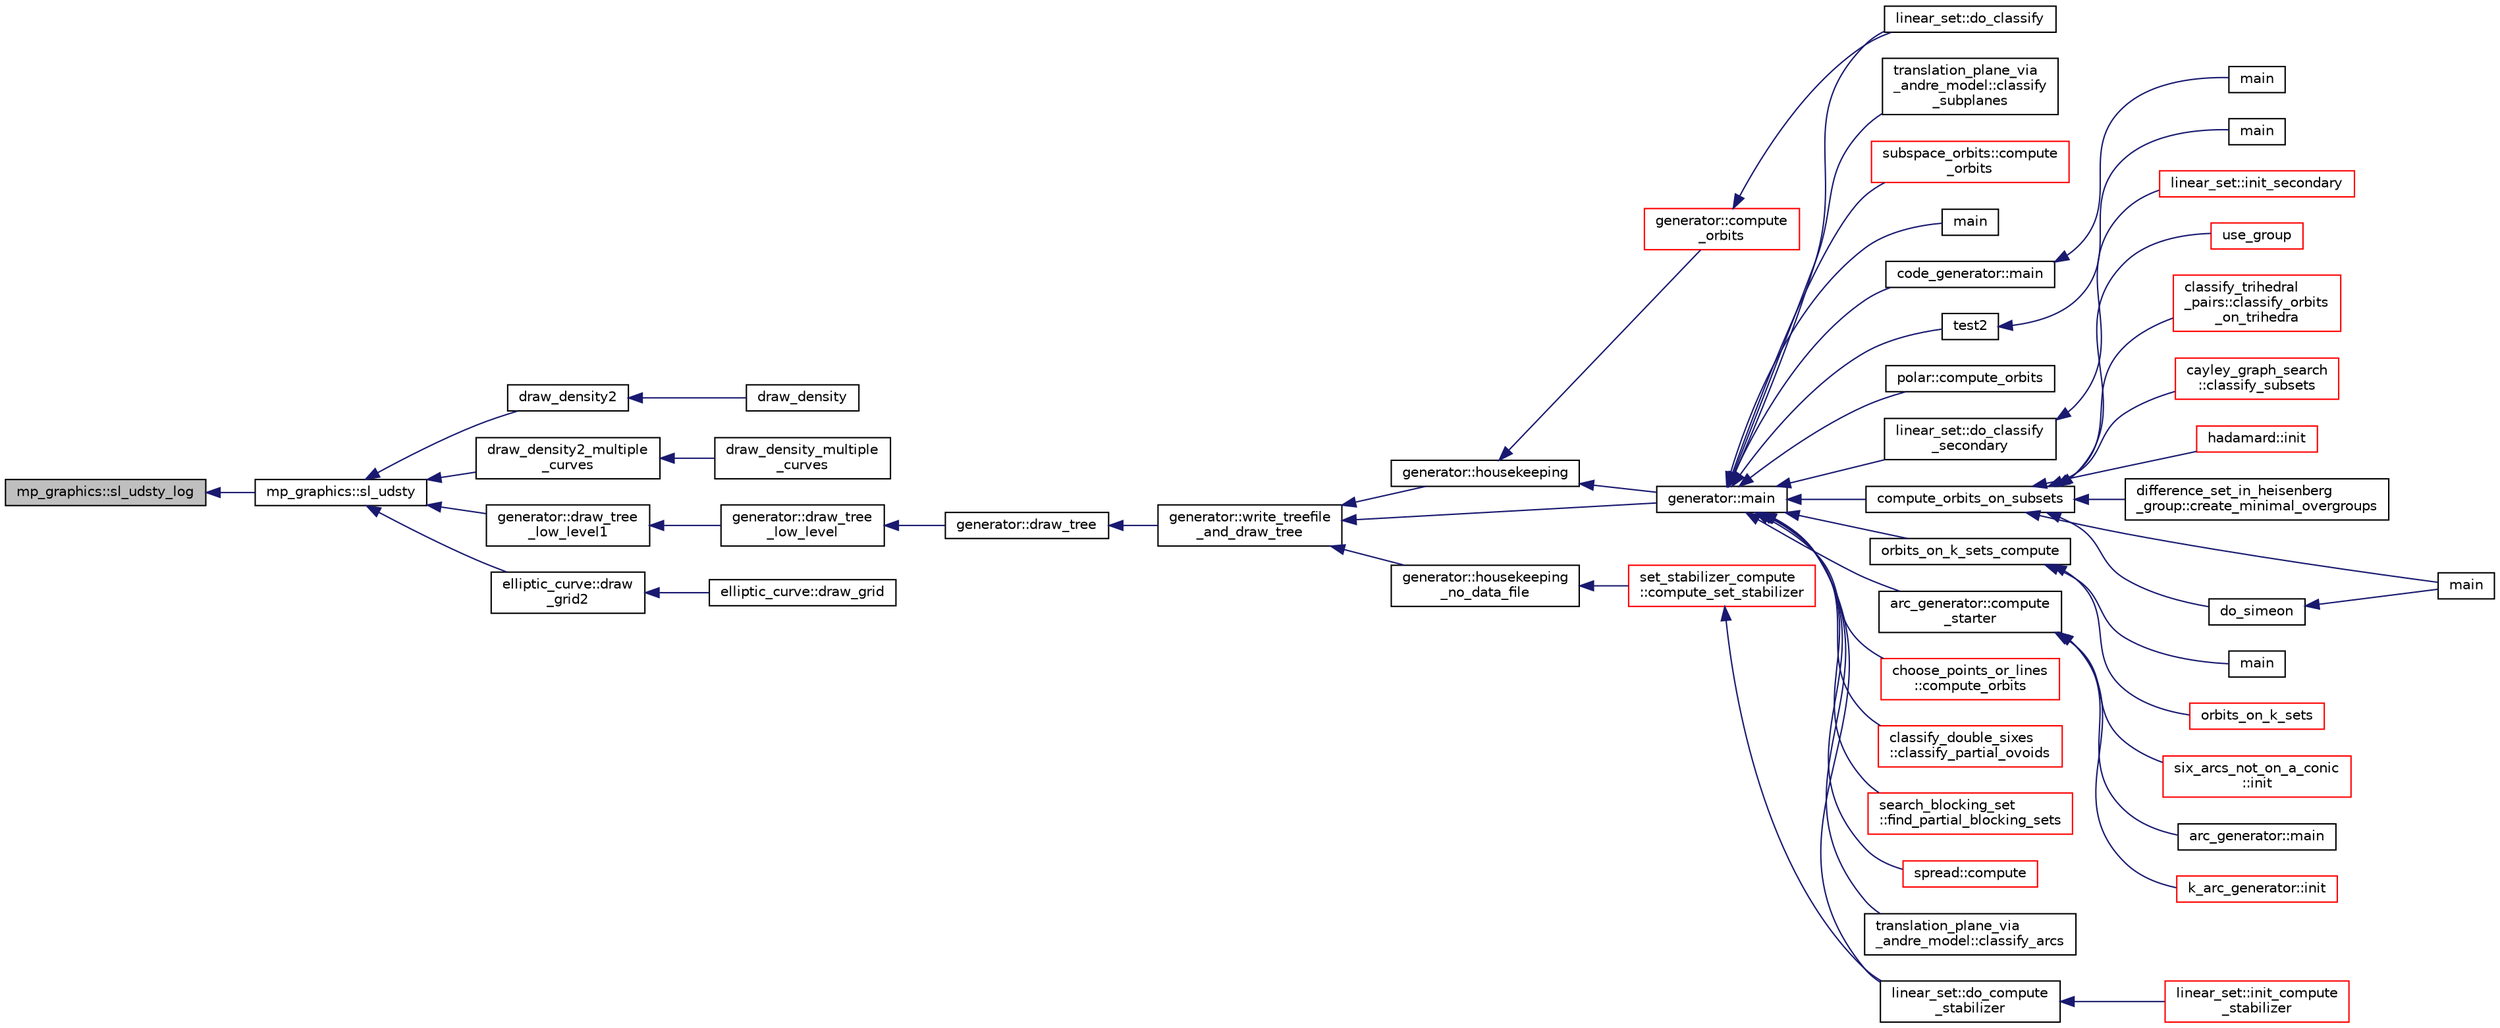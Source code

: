digraph "mp_graphics::sl_udsty_log"
{
  edge [fontname="Helvetica",fontsize="10",labelfontname="Helvetica",labelfontsize="10"];
  node [fontname="Helvetica",fontsize="10",shape=record];
  rankdir="LR";
  Node7257 [label="mp_graphics::sl_udsty_log",height=0.2,width=0.4,color="black", fillcolor="grey75", style="filled", fontcolor="black"];
  Node7257 -> Node7258 [dir="back",color="midnightblue",fontsize="10",style="solid",fontname="Helvetica"];
  Node7258 [label="mp_graphics::sl_udsty",height=0.2,width=0.4,color="black", fillcolor="white", style="filled",URL="$da/d2c/classmp__graphics.html#a66dd75ae04c9254e760ea479ee66946c"];
  Node7258 -> Node7259 [dir="back",color="midnightblue",fontsize="10",style="solid",fontname="Helvetica"];
  Node7259 [label="draw_density2",height=0.2,width=0.4,color="black", fillcolor="white", style="filled",URL="$de/dea/plot_8_c.html#a4325acc4eb31709cb6d3e5055c5196de"];
  Node7259 -> Node7260 [dir="back",color="midnightblue",fontsize="10",style="solid",fontname="Helvetica"];
  Node7260 [label="draw_density",height=0.2,width=0.4,color="black", fillcolor="white", style="filled",URL="$de/dea/plot_8_c.html#aacb709615412b4c930421172d579dbba"];
  Node7258 -> Node7261 [dir="back",color="midnightblue",fontsize="10",style="solid",fontname="Helvetica"];
  Node7261 [label="draw_density2_multiple\l_curves",height=0.2,width=0.4,color="black", fillcolor="white", style="filled",URL="$de/dea/plot_8_c.html#ac9b4203b5c6e28f5af87331deeb2142b"];
  Node7261 -> Node7262 [dir="back",color="midnightblue",fontsize="10",style="solid",fontname="Helvetica"];
  Node7262 [label="draw_density_multiple\l_curves",height=0.2,width=0.4,color="black", fillcolor="white", style="filled",URL="$de/dea/plot_8_c.html#ae8316e657aaea4fb3b6056fa2079764e"];
  Node7258 -> Node7263 [dir="back",color="midnightblue",fontsize="10",style="solid",fontname="Helvetica"];
  Node7263 [label="generator::draw_tree\l_low_level1",height=0.2,width=0.4,color="black", fillcolor="white", style="filled",URL="$d7/d73/classgenerator.html#a05c91a8f773c25fbad2e806201d5f0d3"];
  Node7263 -> Node7264 [dir="back",color="midnightblue",fontsize="10",style="solid",fontname="Helvetica"];
  Node7264 [label="generator::draw_tree\l_low_level",height=0.2,width=0.4,color="black", fillcolor="white", style="filled",URL="$d7/d73/classgenerator.html#a7ec4c0902ecfc19049792b60526ae446"];
  Node7264 -> Node7265 [dir="back",color="midnightblue",fontsize="10",style="solid",fontname="Helvetica"];
  Node7265 [label="generator::draw_tree",height=0.2,width=0.4,color="black", fillcolor="white", style="filled",URL="$d7/d73/classgenerator.html#ae3d68e3de8f4a5decdaef2d8008cd4a6"];
  Node7265 -> Node7266 [dir="back",color="midnightblue",fontsize="10",style="solid",fontname="Helvetica"];
  Node7266 [label="generator::write_treefile\l_and_draw_tree",height=0.2,width=0.4,color="black", fillcolor="white", style="filled",URL="$d7/d73/classgenerator.html#a70c78f45dba413014287e8cde2f7d6b5"];
  Node7266 -> Node7267 [dir="back",color="midnightblue",fontsize="10",style="solid",fontname="Helvetica"];
  Node7267 [label="generator::main",height=0.2,width=0.4,color="black", fillcolor="white", style="filled",URL="$d7/d73/classgenerator.html#a01abff8e9f231bf0d82e2e8e0061f242"];
  Node7267 -> Node7268 [dir="back",color="midnightblue",fontsize="10",style="solid",fontname="Helvetica"];
  Node7268 [label="main",height=0.2,width=0.4,color="black", fillcolor="white", style="filled",URL="$d2/d11/codes_8h.html#a217dbf8b442f20279ea00b898af96f52"];
  Node7267 -> Node7269 [dir="back",color="midnightblue",fontsize="10",style="solid",fontname="Helvetica"];
  Node7269 [label="code_generator::main",height=0.2,width=0.4,color="black", fillcolor="white", style="filled",URL="$db/d37/classcode__generator.html#ab3cf3a306e4032c2b471ac95321c599f"];
  Node7269 -> Node7270 [dir="back",color="midnightblue",fontsize="10",style="solid",fontname="Helvetica"];
  Node7270 [label="main",height=0.2,width=0.4,color="black", fillcolor="white", style="filled",URL="$d4/d4f/codes_8_c.html#a217dbf8b442f20279ea00b898af96f52"];
  Node7267 -> Node7271 [dir="back",color="midnightblue",fontsize="10",style="solid",fontname="Helvetica"];
  Node7271 [label="test2",height=0.2,width=0.4,color="black", fillcolor="white", style="filled",URL="$d9/db0/factor__space_8_c.html#a39d73a812e5fd8f1bc111e948368cb10"];
  Node7271 -> Node7272 [dir="back",color="midnightblue",fontsize="10",style="solid",fontname="Helvetica"];
  Node7272 [label="main",height=0.2,width=0.4,color="black", fillcolor="white", style="filled",URL="$d9/db0/factor__space_8_c.html#a3c04138a5bfe5d72780bb7e82a18e627"];
  Node7267 -> Node7273 [dir="back",color="midnightblue",fontsize="10",style="solid",fontname="Helvetica"];
  Node7273 [label="polar::compute_orbits",height=0.2,width=0.4,color="black", fillcolor="white", style="filled",URL="$da/d1c/classpolar.html#ac4c3c4f95d14c74ff4a3ec3f3479a1da"];
  Node7267 -> Node7274 [dir="back",color="midnightblue",fontsize="10",style="solid",fontname="Helvetica"];
  Node7274 [label="linear_set::do_classify",height=0.2,width=0.4,color="black", fillcolor="white", style="filled",URL="$dd/d86/classlinear__set.html#a3eb2dbce7fa8b71901dfc12f288ddd0c"];
  Node7267 -> Node7275 [dir="back",color="midnightblue",fontsize="10",style="solid",fontname="Helvetica"];
  Node7275 [label="linear_set::do_classify\l_secondary",height=0.2,width=0.4,color="black", fillcolor="white", style="filled",URL="$dd/d86/classlinear__set.html#a47eb7f9995f3343abd3bdfbf9a9a9162"];
  Node7275 -> Node7276 [dir="back",color="midnightblue",fontsize="10",style="solid",fontname="Helvetica"];
  Node7276 [label="linear_set::init_secondary",height=0.2,width=0.4,color="red", fillcolor="white", style="filled",URL="$dd/d86/classlinear__set.html#a7bf8cd7805559b5762921687a7c1ed97"];
  Node7267 -> Node7278 [dir="back",color="midnightblue",fontsize="10",style="solid",fontname="Helvetica"];
  Node7278 [label="linear_set::do_compute\l_stabilizer",height=0.2,width=0.4,color="black", fillcolor="white", style="filled",URL="$dd/d86/classlinear__set.html#ae8f58ded28fb5370f4459cca42b7463b"];
  Node7278 -> Node7279 [dir="back",color="midnightblue",fontsize="10",style="solid",fontname="Helvetica"];
  Node7279 [label="linear_set::init_compute\l_stabilizer",height=0.2,width=0.4,color="red", fillcolor="white", style="filled",URL="$dd/d86/classlinear__set.html#a0cc3eaec1896fdc977b62e94623b055b"];
  Node7267 -> Node7281 [dir="back",color="midnightblue",fontsize="10",style="solid",fontname="Helvetica"];
  Node7281 [label="compute_orbits_on_subsets",height=0.2,width=0.4,color="black", fillcolor="white", style="filled",URL="$d3/d35/snakes__and__ladders__global_8_c.html#af33697aede0480110b1227f727252637"];
  Node7281 -> Node7282 [dir="back",color="midnightblue",fontsize="10",style="solid",fontname="Helvetica"];
  Node7282 [label="cayley_graph_search\l::classify_subsets",height=0.2,width=0.4,color="red", fillcolor="white", style="filled",URL="$de/dae/classcayley__graph__search.html#a4cf8a90752e018a281481ac80ad52c4b"];
  Node7281 -> Node7285 [dir="back",color="midnightblue",fontsize="10",style="solid",fontname="Helvetica"];
  Node7285 [label="hadamard::init",height=0.2,width=0.4,color="red", fillcolor="white", style="filled",URL="$d7/dbb/classhadamard.html#a16af359850b8bdd0d2a73e260d496c33"];
  Node7281 -> Node7287 [dir="back",color="midnightblue",fontsize="10",style="solid",fontname="Helvetica"];
  Node7287 [label="difference_set_in_heisenberg\l_group::create_minimal_overgroups",height=0.2,width=0.4,color="black", fillcolor="white", style="filled",URL="$de/d8a/classdifference__set__in__heisenberg__group.html#a9bde5ad5da3ebaebf98fbfd3e8110b79"];
  Node7281 -> Node7288 [dir="back",color="midnightblue",fontsize="10",style="solid",fontname="Helvetica"];
  Node7288 [label="main",height=0.2,width=0.4,color="black", fillcolor="white", style="filled",URL="$d5/d13/simeon_8_c.html#ae66f6b31b5ad750f1fe042a706a4e3d4"];
  Node7281 -> Node7289 [dir="back",color="midnightblue",fontsize="10",style="solid",fontname="Helvetica"];
  Node7289 [label="do_simeon",height=0.2,width=0.4,color="black", fillcolor="white", style="filled",URL="$d5/d13/simeon_8_c.html#a36cf3f9cb484fa44da7a7dfcbe9385d0"];
  Node7289 -> Node7288 [dir="back",color="midnightblue",fontsize="10",style="solid",fontname="Helvetica"];
  Node7281 -> Node7290 [dir="back",color="midnightblue",fontsize="10",style="solid",fontname="Helvetica"];
  Node7290 [label="use_group",height=0.2,width=0.4,color="red", fillcolor="white", style="filled",URL="$d9/d9f/all__cliques_8_c.html#aba62531e97173264c39afe2c7857af31"];
  Node7281 -> Node7292 [dir="back",color="midnightblue",fontsize="10",style="solid",fontname="Helvetica"];
  Node7292 [label="classify_trihedral\l_pairs::classify_orbits\l_on_trihedra",height=0.2,width=0.4,color="red", fillcolor="white", style="filled",URL="$d1/d21/classclassify__trihedral__pairs.html#a99625621bfba4bb65b3d60304b306539"];
  Node7267 -> Node7299 [dir="back",color="midnightblue",fontsize="10",style="solid",fontname="Helvetica"];
  Node7299 [label="orbits_on_k_sets_compute",height=0.2,width=0.4,color="black", fillcolor="white", style="filled",URL="$d3/d35/snakes__and__ladders__global_8_c.html#a96743526b15703539d544499276aaa71"];
  Node7299 -> Node7300 [dir="back",color="midnightblue",fontsize="10",style="solid",fontname="Helvetica"];
  Node7300 [label="main",height=0.2,width=0.4,color="black", fillcolor="white", style="filled",URL="$d9/d5f/example__fano__plane_8_c.html#ae66f6b31b5ad750f1fe042a706a4e3d4"];
  Node7299 -> Node7301 [dir="back",color="midnightblue",fontsize="10",style="solid",fontname="Helvetica"];
  Node7301 [label="orbits_on_k_sets",height=0.2,width=0.4,color="red", fillcolor="white", style="filled",URL="$d3/d35/snakes__and__ladders__global_8_c.html#afe3d79116aa8b4d1a93d444a3a979b6e"];
  Node7267 -> Node7310 [dir="back",color="midnightblue",fontsize="10",style="solid",fontname="Helvetica"];
  Node7310 [label="arc_generator::compute\l_starter",height=0.2,width=0.4,color="black", fillcolor="white", style="filled",URL="$d4/d21/classarc__generator.html#aad1dcec3a1c302e743d574bd1ac857d9"];
  Node7310 -> Node7309 [dir="back",color="midnightblue",fontsize="10",style="solid",fontname="Helvetica"];
  Node7309 [label="arc_generator::main",height=0.2,width=0.4,color="black", fillcolor="white", style="filled",URL="$d4/d21/classarc__generator.html#ad80140b51b165dad1fe6ab232be7829a"];
  Node7310 -> Node7311 [dir="back",color="midnightblue",fontsize="10",style="solid",fontname="Helvetica"];
  Node7311 [label="k_arc_generator::init",height=0.2,width=0.4,color="red", fillcolor="white", style="filled",URL="$d6/dd8/classk__arc__generator.html#a6036d9f52ede9f8ca681505626b5361d"];
  Node7310 -> Node7313 [dir="back",color="midnightblue",fontsize="10",style="solid",fontname="Helvetica"];
  Node7313 [label="six_arcs_not_on_a_conic\l::init",height=0.2,width=0.4,color="red", fillcolor="white", style="filled",URL="$d8/de6/classsix__arcs__not__on__a__conic.html#a7a4d5cf8a098488729934cfa8a70944a"];
  Node7267 -> Node7315 [dir="back",color="midnightblue",fontsize="10",style="solid",fontname="Helvetica"];
  Node7315 [label="choose_points_or_lines\l::compute_orbits",height=0.2,width=0.4,color="red", fillcolor="white", style="filled",URL="$d6/d75/classchoose__points__or__lines.html#adc353e2d41dc8a39563322c8cdd85f61"];
  Node7267 -> Node7317 [dir="back",color="midnightblue",fontsize="10",style="solid",fontname="Helvetica"];
  Node7317 [label="classify_double_sixes\l::classify_partial_ovoids",height=0.2,width=0.4,color="red", fillcolor="white", style="filled",URL="$dd/d23/classclassify__double__sixes.html#a2253fca143a0e8a3e39655eb05668ae9"];
  Node7267 -> Node7319 [dir="back",color="midnightblue",fontsize="10",style="solid",fontname="Helvetica"];
  Node7319 [label="search_blocking_set\l::find_partial_blocking_sets",height=0.2,width=0.4,color="red", fillcolor="white", style="filled",URL="$dc/d36/classsearch__blocking__set.html#ad3fdb3d356db75a02c406bc9d4e9e9b6"];
  Node7267 -> Node7321 [dir="back",color="midnightblue",fontsize="10",style="solid",fontname="Helvetica"];
  Node7321 [label="spread::compute",height=0.2,width=0.4,color="red", fillcolor="white", style="filled",URL="$da/dc1/classspread.html#a9674466d3e03b8dad79882299c638a21"];
  Node7267 -> Node7323 [dir="back",color="midnightblue",fontsize="10",style="solid",fontname="Helvetica"];
  Node7323 [label="translation_plane_via\l_andre_model::classify_arcs",height=0.2,width=0.4,color="black", fillcolor="white", style="filled",URL="$d1/dcc/classtranslation__plane__via__andre__model.html#ac8f002e812a8b152d41e806688601c5e"];
  Node7267 -> Node7324 [dir="back",color="midnightblue",fontsize="10",style="solid",fontname="Helvetica"];
  Node7324 [label="translation_plane_via\l_andre_model::classify\l_subplanes",height=0.2,width=0.4,color="black", fillcolor="white", style="filled",URL="$d1/dcc/classtranslation__plane__via__andre__model.html#a794fefa95f0a7f7b887133375988ee55"];
  Node7267 -> Node7325 [dir="back",color="midnightblue",fontsize="10",style="solid",fontname="Helvetica"];
  Node7325 [label="subspace_orbits::compute\l_orbits",height=0.2,width=0.4,color="red", fillcolor="white", style="filled",URL="$d2/d9f/classsubspace__orbits.html#a2778f8d49cde1675de1ef6acfe180b63"];
  Node7266 -> Node7327 [dir="back",color="midnightblue",fontsize="10",style="solid",fontname="Helvetica"];
  Node7327 [label="generator::housekeeping",height=0.2,width=0.4,color="black", fillcolor="white", style="filled",URL="$d7/d73/classgenerator.html#aaf2bd92e8f74eb9fbc3244a6dde6f78c"];
  Node7327 -> Node7328 [dir="back",color="midnightblue",fontsize="10",style="solid",fontname="Helvetica"];
  Node7328 [label="generator::compute\l_orbits",height=0.2,width=0.4,color="red", fillcolor="white", style="filled",URL="$d7/d73/classgenerator.html#a23989bc20ecaaed39c4119c758367f40"];
  Node7328 -> Node7274 [dir="back",color="midnightblue",fontsize="10",style="solid",fontname="Helvetica"];
  Node7327 -> Node7267 [dir="back",color="midnightblue",fontsize="10",style="solid",fontname="Helvetica"];
  Node7266 -> Node7330 [dir="back",color="midnightblue",fontsize="10",style="solid",fontname="Helvetica"];
  Node7330 [label="generator::housekeeping\l_no_data_file",height=0.2,width=0.4,color="black", fillcolor="white", style="filled",URL="$d7/d73/classgenerator.html#a6c09d8dc65abd5c79f3310e8293a56d8"];
  Node7330 -> Node7331 [dir="back",color="midnightblue",fontsize="10",style="solid",fontname="Helvetica"];
  Node7331 [label="set_stabilizer_compute\l::compute_set_stabilizer",height=0.2,width=0.4,color="red", fillcolor="white", style="filled",URL="$d8/dc6/classset__stabilizer__compute.html#ad4f92074322e98c7cd0ed5d4f8486b76"];
  Node7331 -> Node7278 [dir="back",color="midnightblue",fontsize="10",style="solid",fontname="Helvetica"];
  Node7258 -> Node7336 [dir="back",color="midnightblue",fontsize="10",style="solid",fontname="Helvetica"];
  Node7336 [label="elliptic_curve::draw\l_grid2",height=0.2,width=0.4,color="black", fillcolor="white", style="filled",URL="$d3/dea/classelliptic__curve.html#a20f858541aed9bfaabdf69b10f18cdbe"];
  Node7336 -> Node7337 [dir="back",color="midnightblue",fontsize="10",style="solid",fontname="Helvetica"];
  Node7337 [label="elliptic_curve::draw_grid",height=0.2,width=0.4,color="black", fillcolor="white", style="filled",URL="$d3/dea/classelliptic__curve.html#afa9d40e1a626257ad802bdb5a157ad0a"];
}
